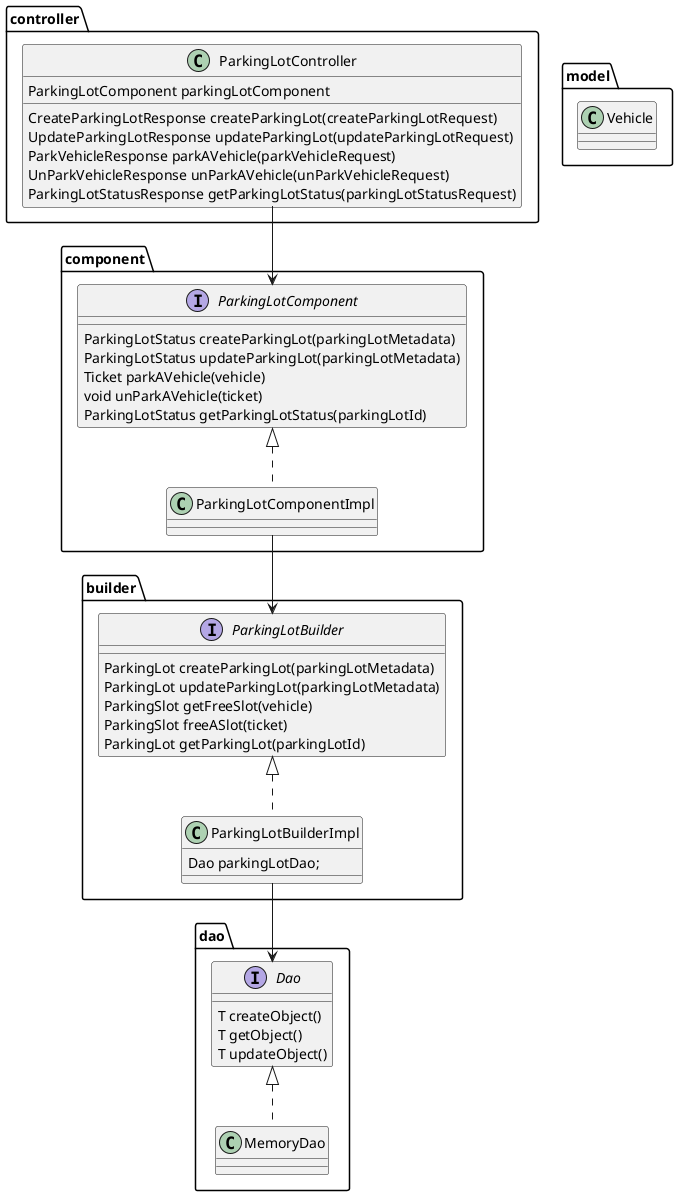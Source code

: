 @startuml
'https://plantuml.com/class-diagram

package controller {
    class ParkingLotController {
        ParkingLotComponent parkingLotComponent
        CreateParkingLotResponse createParkingLot(createParkingLotRequest)
        UpdateParkingLotResponse updateParkingLot(updateParkingLotRequest)
        ParkVehicleResponse parkAVehicle(parkVehicleRequest)
        UnParkVehicleResponse unParkAVehicle(unParkVehicleRequest)
        ParkingLotStatusResponse getParkingLotStatus(parkingLotStatusRequest)
    }
}

package component {
    interface ParkingLotComponent {
        ParkingLotStatus createParkingLot(parkingLotMetadata)
        ParkingLotStatus updateParkingLot(parkingLotMetadata)
        Ticket parkAVehicle(vehicle)
        void unParkAVehicle(ticket)
        ParkingLotStatus getParkingLotStatus(parkingLotId)
    }

    class ParkingLotComponentImpl implements ParkingLotComponent {
    }
}

package builder {
    interface ParkingLotBuilder {
        ParkingLot createParkingLot(parkingLotMetadata)
        ParkingLot updateParkingLot(parkingLotMetadata)
        ParkingSlot getFreeSlot(vehicle)
        ParkingSlot freeASlot(ticket)
        ParkingLot getParkingLot(parkingLotId)
    }
    class ParkingLotBuilderImpl implements ParkingLotBuilder {
        Dao parkingLotDao;
    }
}

package dao {
    interface Dao {
        T createObject()
        T getObject()
        T updateObject()
    }
    class MemoryDao implements Dao{
    }
}

package model {
    class Vehicle {
    }

}

ParkingLotController --> ParkingLotComponent
ParkingLotComponentImpl --> ParkingLotBuilder
ParkingLotBuilderImpl --> Dao
@enduml